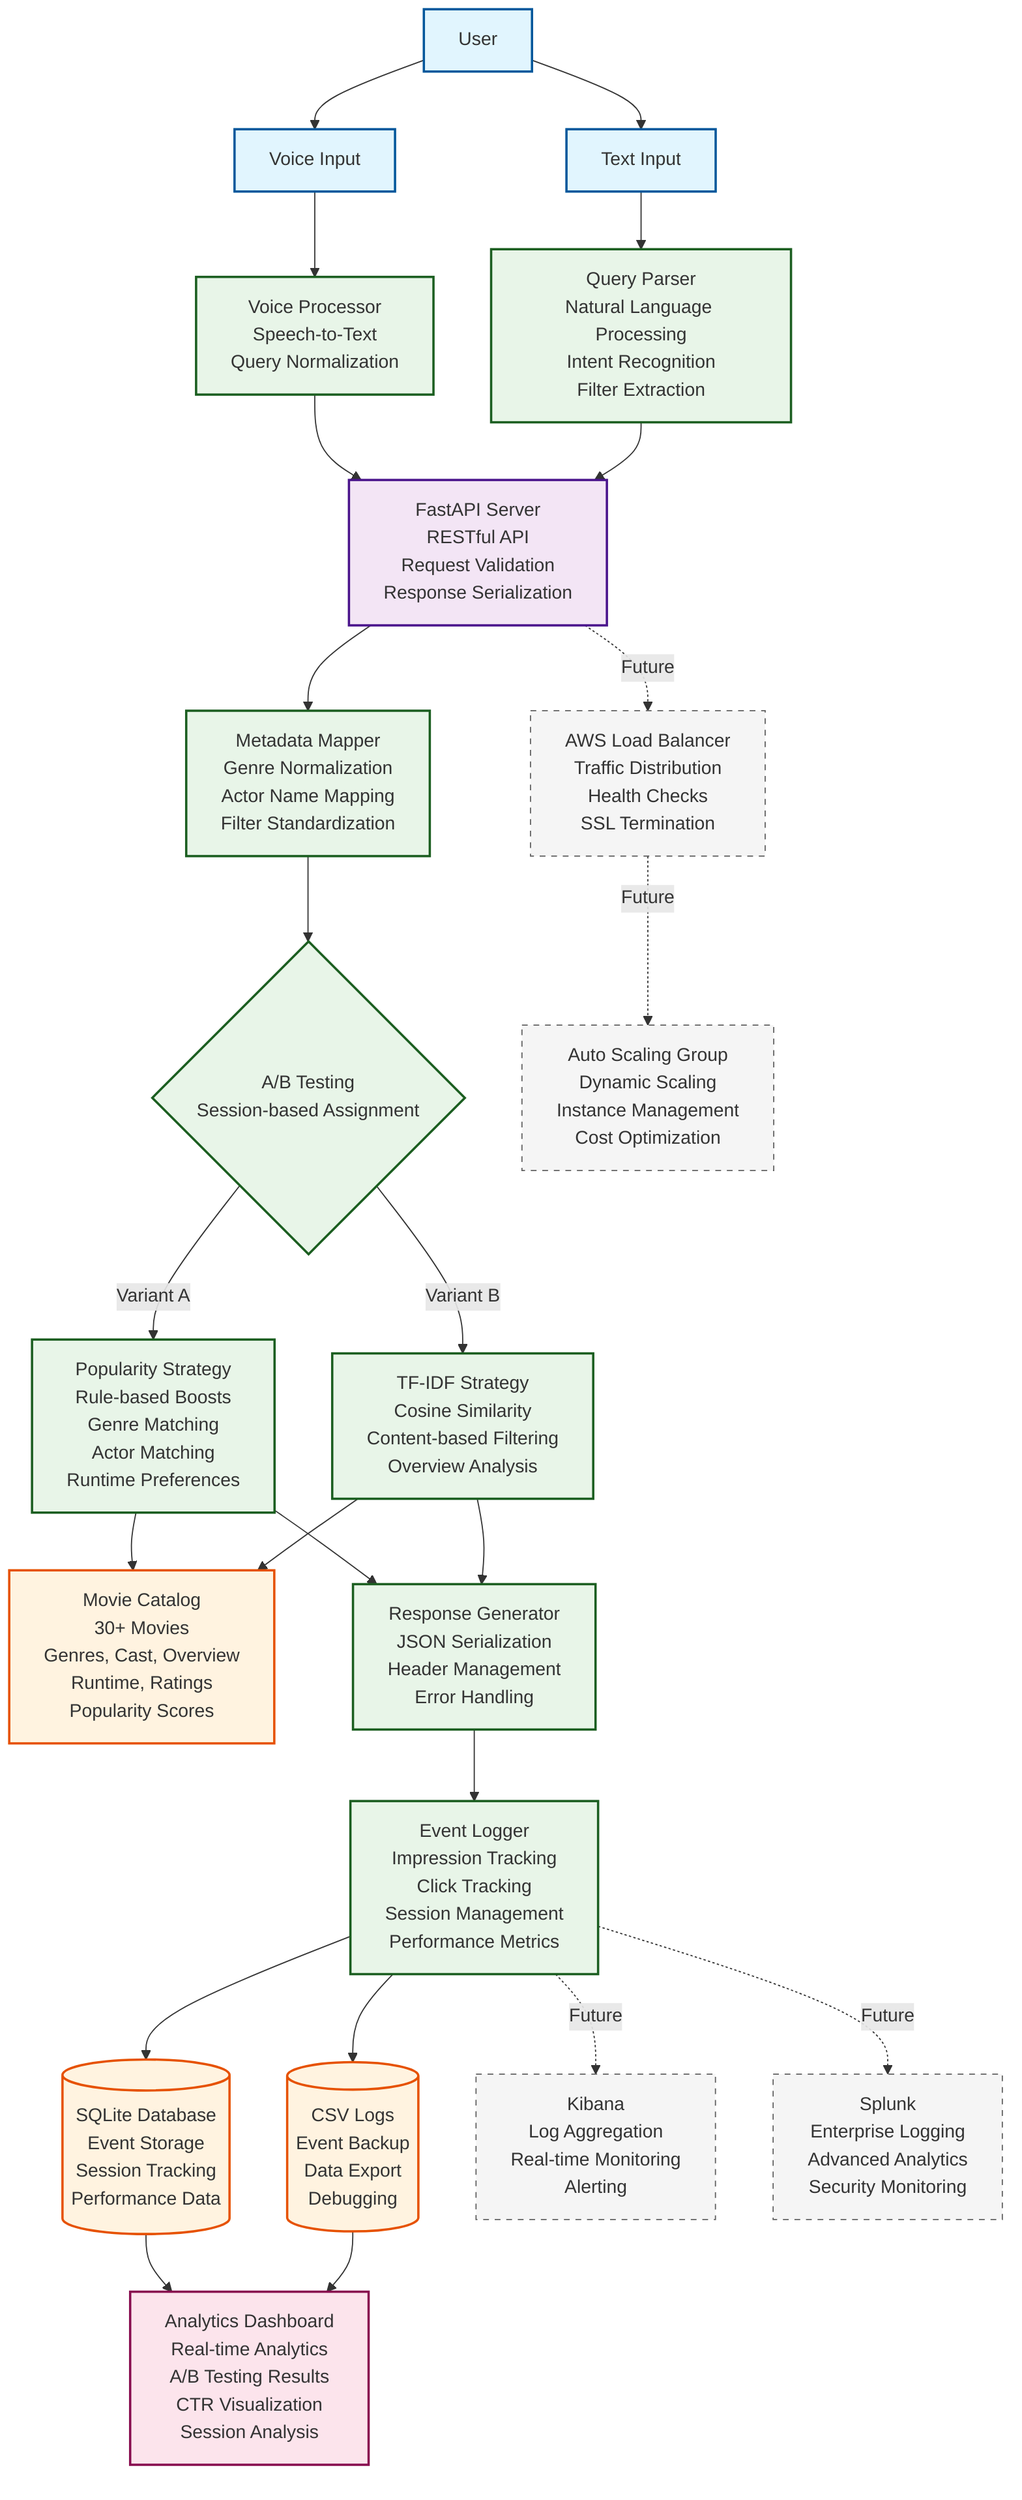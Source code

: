graph TB
    %% User Input Layer
    User[User] --> VoiceInput[Voice Input]
    User --> TextInput[Text Input]
    
    %% Input Processing
    VoiceInput --> VoiceProcessor[Voice Processor<br/>Speech-to-Text<br/>Query Normalization]
    TextInput --> QueryParser[Query Parser<br/>Natural Language Processing<br/>Intent Recognition<br/>Filter Extraction]
    
    %% API Layer
    VoiceProcessor --> FastAPI[FastAPI Server<br/>RESTful API<br/>Request Validation<br/>Response Serialization]
    QueryParser --> FastAPI
    
    %% Core Processing
    FastAPI --> MetadataMapper[Metadata Mapper<br/>Genre Normalization<br/>Actor Name Mapping<br/>Filter Standardization]
    
    %% A/B Testing & Recommendations
    MetadataMapper --> ABTesting{A/B Testing<br/>Session-based Assignment}
    ABTesting -->|Variant A| PopularityStrategy[Popularity Strategy<br/>Rule-based Boosts<br/>Genre Matching<br/>Actor Matching<br/>Runtime Preferences]
    ABTesting -->|Variant B| SimilarityStrategy[TF-IDF Strategy<br/>Cosine Similarity<br/>Content-based Filtering<br/>Overview Analysis]
    
    %% Data Layer
    PopularityStrategy --> MovieCatalog[Movie Catalog<br/>30+ Movies<br/>Genres, Cast, Overview<br/>Runtime, Ratings<br/>Popularity Scores]
    SimilarityStrategy --> MovieCatalog
    
    %% Response Generation
    PopularityStrategy --> ResponseGenerator[Response Generator<br/>JSON Serialization<br/>Header Management<br/>Error Handling]
    SimilarityStrategy --> ResponseGenerator
    
    %% Event Logging
    ResponseGenerator --> EventLogger[Event Logger<br/>Impression Tracking<br/>Click Tracking<br/>Session Management<br/>Performance Metrics]
    
    %% Storage Layer
    EventLogger --> SQLiteDB[(SQLite Database<br/>Event Storage<br/>Session Tracking<br/>Performance Data)]
    EventLogger --> CSVLogs[(CSV Logs<br/>Event Backup<br/>Data Export<br/>Debugging)]
    
    %% Analytics Dashboard
    SQLiteDB --> StreamlitDashboard[Analytics Dashboard<br/>Real-time Analytics<br/>A/B Testing Results<br/>CTR Visualization<br/>Session Analysis]
    CSVLogs --> StreamlitDashboard
    
    %% External Integrations (Future)
    EventLogger -.->|Future| Kibana[Kibana<br/>Log Aggregation<br/>Real-time Monitoring<br/>Alerting]
    EventLogger -.->|Future| Splunk[Splunk<br/>Enterprise Logging<br/>Advanced Analytics<br/>Security Monitoring]
    
    %% AWS Cloud (Future)
    FastAPI -.->|Future| LoadBalancer[AWS Load Balancer<br/>Traffic Distribution<br/>Health Checks<br/>SSL Termination]
    LoadBalancer -.->|Future| AutoScaling[Auto Scaling Group<br/>Dynamic Scaling<br/>Instance Management<br/>Cost Optimization]
    
    %% Styling
    classDef userLayer fill:#e1f5fe,stroke:#01579b,stroke-width:2px
    classDef apiLayer fill:#f3e5f5,stroke:#4a148c,stroke-width:2px
    classDef processingLayer fill:#e8f5e8,stroke:#1b5e20,stroke-width:2px
    classDef dataLayer fill:#fff3e0,stroke:#e65100,stroke-width:2px
    classDef analyticsLayer fill:#fce4ec,stroke:#880e4f,stroke-width:2px
    classDef futureLayer fill:#f5f5f5,stroke:#616161,stroke-width:1px,stroke-dasharray: 5 5
    
    class User,VoiceInput,TextInput userLayer
    class FastAPI apiLayer
    class VoiceProcessor,QueryParser,MetadataMapper,ABTesting,PopularityStrategy,SimilarityStrategy,ResponseGenerator,EventLogger processingLayer
    class MovieCatalog,SQLiteDB,CSVLogs dataLayer
    class StreamlitDashboard analyticsLayer
    class Kibana,Splunk,LoadBalancer,AutoScaling futureLayer